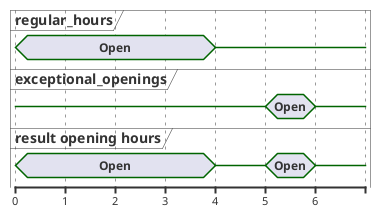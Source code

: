 @startuml
concise "regular_hours" as RH
concise "exceptional_openings" as EO
concise "result opening hours" as RES

@0
RH is Open
EO is {-}
RES is Open

@1

@2

@3

@4
RH is {-}
RES is {-}

@5
EO is Open
RES is Open

@6
EO is {-}
RES is {-}
@enduml